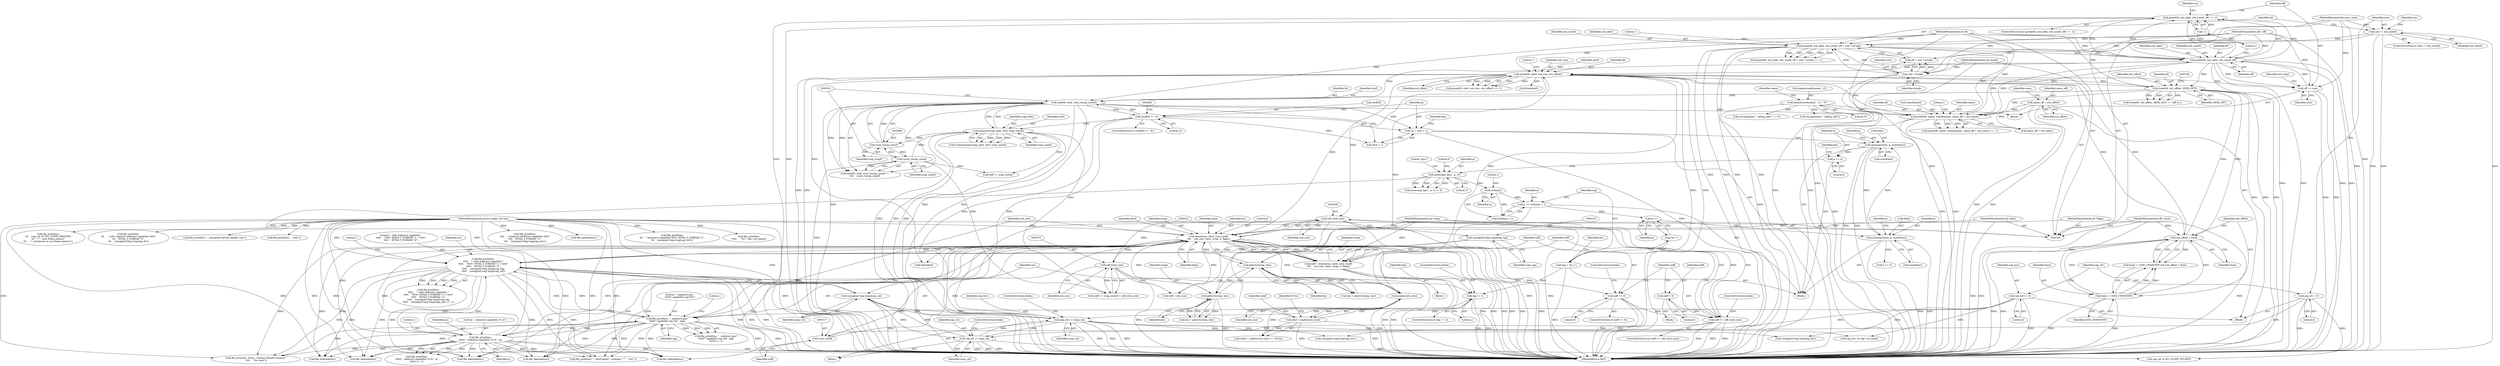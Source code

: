digraph "0_file_445c8fb0ebff85195be94cd9f7e1df89cade5c7f_1@API" {
"1000225" [label="(Call,pread(fd, xsh_addr, xsh_sizeof, off) == -1)"];
"1000226" [label="(Call,pread(fd, xsh_addr, xsh_sizeof, off))"];
"1000191" [label="(Call,pread(fd, name, sizeof(name), name_off + xsh_name))"];
"1000284" [label="(Call,pread(fd, nbuf, xsh_size, xsh_offset))"];
"1000113" [label="(MethodParameterIn,int fd)"];
"1000269" [label="(Call,nbuf = malloc(xsh_size))"];
"1000271" [label="(Call,malloc(xsh_size))"];
"1000307" [label="(Call,(off_t)xsh_size)"];
"1000313" [label="(Call,donote(ms, nbuf, (size_t)noff,\n\t\t\t\t    xsh_size, clazz, swap, 4, flags))"];
"1000515" [label="(Call,file_printf(ms,\n\t\t\t\t\t    \", with unknown capability \"\n\t\t\t\t\t    \"0x%\" INT64_T_FORMAT \"x = 0x%\"\n\t\t\t\t\t    INT64_T_FORMAT \"x\",\n\t\t\t\t\t    (unsigned long long)xcap_tag,\n\t\t\t\t\t    (unsigned long long)xcap_val))"];
"1000480" [label="(Call,file_printf(ms, \", unknown gnu\"\n\t\t\t\t\t\t\" capability tag %d\", tag))"];
"1000438" [label="(Call,file_printf(ms,\n\t\t\t\t\t\t\", unknown capability %.3s\", p))"];
"1000110" [label="(MethodParameterIn,struct magic_set *ms)"];
"1000430" [label="(Call,memcmp(\"gnu\", p, 3))"];
"1000420" [label="(Call,p += 4)"];
"1000414" [label="(Call,memcpy(&len, p, sizeof(len)))"];
"1000459" [label="(Call,memcpy(&len, p, sizeof(len)))"];
"1000457" [label="(Call,p++)"];
"1000448" [label="(Call,p += strlen(p) + 1)"];
"1000451" [label="(Call,strlen(p))"];
"1000407" [label="(Call,*p = cbuf + 1)"];
"1000400" [label="(Call,cbuf[0] == 'A')"];
"1000384" [label="(Call,read(fd, cbuf, (size_t)xcap_sizeof))"];
"1000351" [label="(Call,lseek(fd, xsh_offset, SEEK_SET))"];
"1000257" [label="(Call,xsh_offset > fsize)"];
"1000254" [label="(Call,fsize != SIZE_UNKNOWN)"];
"1000117" [label="(MethodParameterIn,off_t fsize)"];
"1000493" [label="(Call,memcpy(xcap_addr, cbuf, xcap_sizeof))"];
"1000390" [label="(Call,(ssize_t)xcap_sizeof)"];
"1000387" [label="(Call,(size_t)xcap_sizeof)"];
"1000474" [label="(Call,tag != 1)"];
"1000454" [label="(Call,tag = *p++)"];
"1000518" [label="(Call,(unsigned long long)xcap_tag)"];
"1000521" [label="(Call,(unsigned long long)xcap_val)"];
"1000503" [label="(Call,cap_hw1 |= xcap_val)"];
"1000137" [label="(Call,cap_hw1 = 0)"];
"1000508" [label="(Call,cap_sf1 |= xcap_val)"];
"1000141" [label="(Call,cap_sf1 = 0)"];
"1000316" [label="(Call,(size_t)noff)"];
"1000305" [label="(Call,noff >= (off_t)xsh_size)"];
"1000325" [label="(Call,noff == 0)"];
"1000311" [label="(Call,noff = donote(ms, nbuf, (size_t)noff,\n\t\t\t\t    xsh_size, clazz, swap, 4, flags))"];
"1000299" [label="(Call,noff = 0)"];
"1000111" [label="(MethodParameterIn,int clazz)"];
"1000425" [label="(Call,getu32(swap, len))"];
"1000470" [label="(Call,getu32(swap, len))"];
"1000112" [label="(MethodParameterIn,int swap)"];
"1000118" [label="(MethodParameterIn,int *flags)"];
"1000378" [label="(Call,(off_t)xsh_size)"];
"1000164" [label="(Call,pread(fd, xsh_addr, xsh_sizeof, off + size * strtab))"];
"1000146" [label="(Call,size != xsh_sizeof)"];
"1000116" [label="(MethodParameterIn,size_t size)"];
"1000114" [label="(MethodParameterIn,off_t off)"];
"1000170" [label="(Call,size * strtab)"];
"1000120" [label="(MethodParameterIn,int strtab)"];
"1000207" [label="(Call,name[sizeof(name) - 1] = '\0')"];
"1000181" [label="(Call,name_off = xsh_offset)"];
"1000239" [label="(Call,off += size)"];
"1000231" [label="(Call,-1)"];
"1000305" [label="(Call,noff >= (off_t)xsh_size)"];
"1000448" [label="(Call,p += strlen(p) + 1)"];
"1000491" [label="(Call,(void)memcpy(xcap_addr, cbuf, xcap_sizeof))"];
"1000316" [label="(Call,(size_t)noff)"];
"1000111" [label="(MethodParameterIn,int clazz)"];
"1000230" [label="(Identifier,off)"];
"1000321" [label="(Identifier,swap)"];
"1000480" [label="(Call,file_printf(ms, \", unknown gnu\"\n\t\t\t\t\t\t\" capability tag %d\", tag))"];
"1000153" [label="(Identifier,ms)"];
"1000235" [label="(Identifier,ms)"];
"1000350" [label="(Call,lseek(fd, xsh_offset, SEEK_SET) == (off_t)-1)"];
"1000114" [label="(MethodParameterIn,off_t off)"];
"1000645" [label="(Call,file_printf(ms,\n\t\t\t    \" hardware capability 0x%\" INT64_T_FORMAT \"x\",\n\t\t\t    (unsigned long long)cap_hw1))"];
"1000699" [label="(MethodReturn,RET)"];
"1000485" [label="(Literal,1)"];
"1000493" [label="(Call,memcpy(xcap_addr, cbuf, xcap_sizeof))"];
"1000472" [label="(Identifier,len)"];
"1000458" [label="(Identifier,p)"];
"1000225" [label="(Call,pread(fd, xsh_addr, xsh_sizeof, off) == -1)"];
"1000608" [label="(Call,file_printf(ms,\n\t\t\t\t\t    \" %s\", cdp->cd_name))"];
"1000360" [label="(Call,file_badseek(ms))"];
"1000496" [label="(Identifier,xcap_sizeof)"];
"1000534" [label="(Call,coff = xsh_size)"];
"1000375" [label="(Call,coff += xcap_sizeof)"];
"1000454" [label="(Call,tag = *p++)"];
"1000400" [label="(Call,cbuf[0] == 'A')"];
"1000506" [label="(ControlStructure,break;)"];
"1000326" [label="(Identifier,noff)"];
"1000116" [label="(MethodParameterIn,size_t size)"];
"1000171" [label="(Identifier,size)"];
"1000216" [label="(Call,strcmp(name, \".debug_info\") == 0)"];
"1000288" [label="(Identifier,xsh_offset)"];
"1000443" [label="(Literal,1)"];
"1000234" [label="(Call,file_badread(ms))"];
"1000354" [label="(Identifier,SEEK_SET)"];
"1000415" [label="(Call,&len)"];
"1000217" [label="(Call,strcmp(name, \".debug_info\"))"];
"1000240" [label="(Identifier,off)"];
"1000460" [label="(Call,&len)"];
"1000265" [label="(Block,)"];
"1000172" [label="(Identifier,strtab)"];
"1000453" [label="(Literal,1)"];
"1000318" [label="(Identifier,noff)"];
"1000268" [label="(Call,(nbuf = malloc(xsh_size)) == NULL)"];
"1000304" [label="(ControlStructure,if (noff >= (off_t)xsh_size))"];
"1000422" [label="(Literal,4)"];
"1000462" [label="(Identifier,p)"];
"1000232" [label="(Literal,1)"];
"1000285" [label="(Identifier,fd)"];
"1000471" [label="(Identifier,swap)"];
"1000193" [label="(Identifier,name)"];
"1000431" [label="(Literal,\"gnu\")"];
"1000520" [label="(Identifier,xcap_tag)"];
"1000514" [label="(Call,file_printf(ms,\n\t\t\t\t\t    \", with unknown capability \"\n\t\t\t\t\t    \"0x%\" INT64_T_FORMAT \"x = 0x%\"\n\t\t\t\t\t    INT64_T_FORMAT \"x\",\n\t\t\t\t\t    (unsigned long long)xcap_tag,\n\t\t\t\t\t    (unsigned long long)xcap_val) == -1)"];
"1000494" [label="(Identifier,xcap_addr)"];
"1000666" [label="(Call,file_printf(ms,\n\t\t\t    (cap_sf1 & SF1_SUNW_FPKNWN)\n\t\t\t    ? \", uses frame pointer\"\n\t\t\t    : \", not known to use frame pointer\"))"];
"1000392" [label="(Identifier,xcap_sizeof)"];
"1000510" [label="(Identifier,xcap_val)"];
"1000255" [label="(Identifier,fsize)"];
"1000145" [label="(ControlStructure,if (size != xsh_sizeof))"];
"1000686" [label="(Call,file_printf(ms,\n\t\t\t    \", with unknown software capability 0x%\"\n\t\t\t    INT64_T_FORMAT \"x\",\n\t\t\t    (unsigned long long)cap_sf1))"];
"1000648" [label="(Call,(unsigned long long)cap_hw1)"];
"1000228" [label="(Identifier,xsh_addr)"];
"1000269" [label="(Call,nbuf = malloc(xsh_size))"];
"1000378" [label="(Call,(off_t)xsh_size)"];
"1000543" [label="(Call,file_printf(ms, \", %sstripped\", stripped ? \"\" : \"not \"))"];
"1000258" [label="(Identifier,xsh_offset)"];
"1000455" [label="(Identifier,tag)"];
"1000473" [label="(ControlStructure,if (tag != 1))"];
"1000389" [label="(Identifier,xcap_sizeof)"];
"1000147" [label="(Identifier,size)"];
"1000142" [label="(Identifier,cap_sf1)"];
"1000118" [label="(MethodParameterIn,int *flags)"];
"1000320" [label="(Identifier,clazz)"];
"1000420" [label="(Call,p += 4)"];
"1000383" [label="(Call,read(fd, cbuf, (size_t)xcap_sizeof) !=\n\t\t\t\t    (ssize_t)xcap_sizeof)"];
"1000113" [label="(MethodParameterIn,int fd)"];
"1000329" [label="(Call,free(nbuf))"];
"1000386" [label="(Identifier,cbuf)"];
"1000272" [label="(Identifier,xsh_size)"];
"1000229" [label="(Identifier,xsh_sizeof)"];
"1000110" [label="(MethodParameterIn,struct magic_set *ms)"];
"1000461" [label="(Identifier,len)"];
"1000208" [label="(Call,name[sizeof(name) - 1])"];
"1000490" [label="(ControlStructure,break;)"];
"1000457" [label="(Call,p++)"];
"1000429" [label="(Call,memcmp(\"gnu\", p, 3) != 0)"];
"1000183" [label="(Identifier,xsh_offset)"];
"1000112" [label="(MethodParameterIn,int swap)"];
"1000241" [label="(Identifier,size)"];
"1000495" [label="(Identifier,cbuf)"];
"1000517" [label="(Literal,\", with unknown capability \"\n\t\t\t\t\t    \"0x%\" INT64_T_FORMAT \"x = 0x%\"\n\t\t\t\t\t    INT64_T_FORMAT \"x\")"];
"1000511" [label="(ControlStructure,break;)"];
"1000271" [label="(Call,malloc(xsh_size))"];
"1000303" [label="(Block,)"];
"1000299" [label="(Call,noff = 0)"];
"1000192" [label="(Identifier,fd)"];
"1000314" [label="(Identifier,ms)"];
"1000390" [label="(Call,(ssize_t)xcap_sizeof)"];
"1000660" [label="(Call,cap_sf1 & SF1_SUNW_FPUSED)"];
"1000165" [label="(Identifier,fd)"];
"1000322" [label="(Literal,4)"];
"1000504" [label="(Identifier,cap_hw1)"];
"1000166" [label="(Identifier,xsh_addr)"];
"1000139" [label="(Literal,0)"];
"1000310" [label="(ControlStructure,break;)"];
"1000315" [label="(Identifier,nbuf)"];
"1000421" [label="(Identifier,p)"];
"1000324" [label="(ControlStructure,if (noff == 0))"];
"1000438" [label="(Call,file_printf(ms,\n\t\t\t\t\t\t\", unknown capability %.3s\", p))"];
"1000270" [label="(Identifier,nbuf)"];
"1000451" [label="(Call,strlen(p))"];
"1000466" [label="(Identifier,p)"];
"1000425" [label="(Call,getu32(swap, len))"];
"1000452" [label="(Identifier,p)"];
"1000273" [label="(Identifier,NULL)"];
"1000231" [label="(Call,-1)"];
"1000405" [label="(Block,)"];
"1000182" [label="(Identifier,name_off)"];
"1000214" [label="(Literal,'\0')"];
"1000309" [label="(Identifier,xsh_size)"];
"1000323" [label="(Identifier,flags)"];
"1000194" [label="(Call,sizeof(name))"];
"1000407" [label="(Call,*p = cbuf + 1)"];
"1000353" [label="(Identifier,xsh_offset)"];
"1000284" [label="(Call,pread(fd, nbuf, xsh_size, xsh_offset))"];
"1000409" [label="(Call,cbuf + 1)"];
"1000416" [label="(Identifier,len)"];
"1000174" [label="(Literal,1)"];
"1000196" [label="(Call,name_off + xsh_name)"];
"1000152" [label="(Call,file_printf(ms, \", corrupted section header size\"))"];
"1000202" [label="(Call,file_badread(ms))"];
"1000424" [label="(Identifier,len)"];
"1000456" [label="(Call,*p++)"];
"1000474" [label="(Call,tag != 1)"];
"1000475" [label="(Identifier,tag)"];
"1000185" [label="(Identifier,num)"];
"1000583" [label="(Call,file_printf(ms, \", uses\"))"];
"1000168" [label="(Call,off + size * strtab)"];
"1000292" [label="(Call,file_badread(ms))"];
"1000463" [label="(Call,sizeof(len))"];
"1000259" [label="(Identifier,fsize)"];
"1000499" [label="(Block,)"];
"1000188" [label="(Block,)"];
"1000630" [label="(Call,file_printf(ms,\n\t\t\t\t    \" unknown hardware capability 0x%\"\n\t\t\t\t    INT64_T_FORMAT \"x\",\n\t\t\t\t    (unsigned long long)cap_hw1))"];
"1000283" [label="(Call,pread(fd, nbuf, xsh_size, xsh_offset) == -1)"];
"1000301" [label="(Literal,0)"];
"1000470" [label="(Call,getu32(swap, len))"];
"1000600" [label="(Call,cap_hw1 & cdp->cd_mask)"];
"1000294" [label="(Call,free(nbuf))"];
"1000254" [label="(Call,fsize != SIZE_UNKNOWN)"];
"1000439" [label="(Identifier,ms)"];
"1000633" [label="(Call,(unsigned long long)cap_hw1)"];
"1000408" [label="(Identifier,p)"];
"1000190" [label="(Call,pread(fd, name, sizeof(name), name_off + xsh_name) == -1)"];
"1000226" [label="(Call,pread(fd, xsh_addr, xsh_sizeof, off))"];
"1000311" [label="(Call,noff = donote(ms, nbuf, (size_t)noff,\n\t\t\t\t    xsh_size, clazz, swap, 4, flags))"];
"1000387" [label="(Call,(size_t)xcap_sizeof)"];
"1000191" [label="(Call,pread(fd, name, sizeof(name), name_off + xsh_name))"];
"1000437" [label="(Call,file_printf(ms,\n\t\t\t\t\t\t\", unknown capability %.3s\", p)\n\t\t\t\t\t\t== -1)"];
"1000465" [label="(Call,p += 4)"];
"1000385" [label="(Identifier,fd)"];
"1000433" [label="(Literal,3)"];
"1000121" [label="(Block,)"];
"1000141" [label="(Call,cap_sf1 = 0)"];
"1000207" [label="(Call,name[sizeof(name) - 1] = '\0')"];
"1000401" [label="(Call,cbuf[0])"];
"1000120" [label="(MethodParameterIn,int strtab)"];
"1000483" [label="(Identifier,tag)"];
"1000525" [label="(Literal,1)"];
"1000256" [label="(Identifier,SIZE_UNKNOWN)"];
"1000325" [label="(Call,noff == 0)"];
"1000218" [label="(Identifier,name)"];
"1000224" [label="(ControlStructure,if (pread(fd, xsh_addr, xsh_sizeof, off) == -1))"];
"1000239" [label="(Call,off += size)"];
"1000523" [label="(Identifier,xcap_val)"];
"1000275" [label="(Call,file_error(ms, errno, \"Cannot allocate memory\"\n \t\t\t\t    \" for note\"))"];
"1000351" [label="(Call,lseek(fd, xsh_offset, SEEK_SET))"];
"1000516" [label="(Identifier,ms)"];
"1000181" [label="(Call,name_off = xsh_offset)"];
"1000138" [label="(Identifier,cap_hw1)"];
"1000227" [label="(Identifier,fd)"];
"1000167" [label="(Identifier,xsh_sizeof)"];
"1000253" [label="(Call,fsize != SIZE_UNKNOWN && xsh_offset > fsize)"];
"1000243" [label="(Identifier,xsh_type)"];
"1000290" [label="(Literal,1)"];
"1000394" [label="(Call,file_badread(ms))"];
"1000426" [label="(Identifier,swap)"];
"1000479" [label="(Call,file_printf(ms, \", unknown gnu\"\n\t\t\t\t\t\t\" capability tag %d\", tag)\n\t\t\t\t\t\t== -1)"];
"1000404" [label="(Literal,'A')"];
"1000352" [label="(Identifier,fd)"];
"1000440" [label="(Literal,\", unknown capability %.3s\")"];
"1000176" [label="(Call,file_badread(ms))"];
"1000380" [label="(Identifier,xsh_size)"];
"1000257" [label="(Call,xsh_offset > fsize)"];
"1000148" [label="(Identifier,xsh_sizeof)"];
"1000459" [label="(Call,memcpy(&len, p, sizeof(len)))"];
"1000449" [label="(Identifier,p)"];
"1000163" [label="(Call,pread(fd, xsh_addr, xsh_sizeof, off + size * strtab) == -1)"];
"1000482" [label="(Literal,\", unknown gnu\"\n\t\t\t\t\t\t\" capability tag %d\")"];
"1000414" [label="(Call,memcpy(&len, p, sizeof(len)))"];
"1000521" [label="(Call,(unsigned long long)xcap_val)"];
"1000327" [label="(Literal,0)"];
"1000117" [label="(MethodParameterIn,off_t fsize)"];
"1000312" [label="(Identifier,noff)"];
"1000328" [label="(ControlStructure,break;)"];
"1000384" [label="(Call,read(fd, cbuf, (size_t)xcap_sizeof))"];
"1000137" [label="(Call,cap_hw1 = 0)"];
"1000518" [label="(Call,(unsigned long long)xcap_tag)"];
"1000468" [label="(Call,len = getu32(swap, len))"];
"1000313" [label="(Call,donote(ms, nbuf, (size_t)noff,\n\t\t\t\t    xsh_size, clazz, swap, 4, flags))"];
"1000508" [label="(Call,cap_sf1 |= xcap_val)"];
"1000399" [label="(ControlStructure,if (cbuf[0] == 'A'))"];
"1000503" [label="(Call,cap_hw1 |= xcap_val)"];
"1000434" [label="(Literal,0)"];
"1000441" [label="(Identifier,p)"];
"1000509" [label="(Identifier,cap_sf1)"];
"1000300" [label="(Identifier,noff)"];
"1000427" [label="(Identifier,len)"];
"1000319" [label="(Identifier,xsh_size)"];
"1000430" [label="(Call,memcmp(\"gnu\", p, 3))"];
"1000164" [label="(Call,pread(fd, xsh_addr, xsh_sizeof, off + size * strtab))"];
"1000374" [label="(Call,(coff += xcap_sizeof) > (off_t)xsh_size)"];
"1000170" [label="(Call,size * strtab)"];
"1000306" [label="(Identifier,noff)"];
"1000505" [label="(Identifier,xcap_val)"];
"1000423" [label="(Call,len = getu32(swap, len))"];
"1000287" [label="(Identifier,xsh_size)"];
"1000307" [label="(Call,(off_t)xsh_size)"];
"1000200" [label="(Literal,1)"];
"1000432" [label="(Identifier,p)"];
"1000417" [label="(Identifier,p)"];
"1000476" [label="(Literal,1)"];
"1000286" [label="(Identifier,nbuf)"];
"1000450" [label="(Call,strlen(p) + 1)"];
"1000481" [label="(Identifier,ms)"];
"1000515" [label="(Call,file_printf(ms,\n\t\t\t\t\t    \", with unknown capability \"\n\t\t\t\t\t    \"0x%\" INT64_T_FORMAT \"x = 0x%\"\n\t\t\t\t\t    INT64_T_FORMAT \"x\",\n\t\t\t\t\t    (unsigned long long)xcap_tag,\n\t\t\t\t\t    (unsigned long long)xcap_val))"];
"1000418" [label="(Call,sizeof(len))"];
"1000146" [label="(Call,size != xsh_sizeof)"];
"1000143" [label="(Literal,0)"];
"1000225" -> "1000224"  [label="AST: "];
"1000225" -> "1000231"  [label="CFG: "];
"1000226" -> "1000225"  [label="AST: "];
"1000231" -> "1000225"  [label="AST: "];
"1000235" -> "1000225"  [label="CFG: "];
"1000240" -> "1000225"  [label="CFG: "];
"1000225" -> "1000699"  [label="DDG: "];
"1000225" -> "1000699"  [label="DDG: "];
"1000226" -> "1000225"  [label="DDG: "];
"1000226" -> "1000225"  [label="DDG: "];
"1000226" -> "1000225"  [label="DDG: "];
"1000226" -> "1000225"  [label="DDG: "];
"1000231" -> "1000225"  [label="DDG: "];
"1000226" -> "1000230"  [label="CFG: "];
"1000227" -> "1000226"  [label="AST: "];
"1000228" -> "1000226"  [label="AST: "];
"1000229" -> "1000226"  [label="AST: "];
"1000230" -> "1000226"  [label="AST: "];
"1000232" -> "1000226"  [label="CFG: "];
"1000226" -> "1000699"  [label="DDG: "];
"1000226" -> "1000699"  [label="DDG: "];
"1000226" -> "1000699"  [label="DDG: "];
"1000226" -> "1000699"  [label="DDG: "];
"1000226" -> "1000191"  [label="DDG: "];
"1000191" -> "1000226"  [label="DDG: "];
"1000113" -> "1000226"  [label="DDG: "];
"1000164" -> "1000226"  [label="DDG: "];
"1000164" -> "1000226"  [label="DDG: "];
"1000239" -> "1000226"  [label="DDG: "];
"1000114" -> "1000226"  [label="DDG: "];
"1000226" -> "1000239"  [label="DDG: "];
"1000226" -> "1000284"  [label="DDG: "];
"1000226" -> "1000351"  [label="DDG: "];
"1000226" -> "1000384"  [label="DDG: "];
"1000191" -> "1000190"  [label="AST: "];
"1000191" -> "1000196"  [label="CFG: "];
"1000192" -> "1000191"  [label="AST: "];
"1000193" -> "1000191"  [label="AST: "];
"1000194" -> "1000191"  [label="AST: "];
"1000196" -> "1000191"  [label="AST: "];
"1000200" -> "1000191"  [label="CFG: "];
"1000191" -> "1000699"  [label="DDG: "];
"1000191" -> "1000699"  [label="DDG: "];
"1000191" -> "1000699"  [label="DDG: "];
"1000191" -> "1000190"  [label="DDG: "];
"1000191" -> "1000190"  [label="DDG: "];
"1000191" -> "1000190"  [label="DDG: "];
"1000284" -> "1000191"  [label="DDG: "];
"1000351" -> "1000191"  [label="DDG: "];
"1000384" -> "1000191"  [label="DDG: "];
"1000164" -> "1000191"  [label="DDG: "];
"1000113" -> "1000191"  [label="DDG: "];
"1000207" -> "1000191"  [label="DDG: "];
"1000181" -> "1000191"  [label="DDG: "];
"1000284" -> "1000283"  [label="AST: "];
"1000284" -> "1000288"  [label="CFG: "];
"1000285" -> "1000284"  [label="AST: "];
"1000286" -> "1000284"  [label="AST: "];
"1000287" -> "1000284"  [label="AST: "];
"1000288" -> "1000284"  [label="AST: "];
"1000290" -> "1000284"  [label="CFG: "];
"1000284" -> "1000699"  [label="DDG: "];
"1000284" -> "1000699"  [label="DDG: "];
"1000284" -> "1000699"  [label="DDG: "];
"1000284" -> "1000699"  [label="DDG: "];
"1000284" -> "1000257"  [label="DDG: "];
"1000284" -> "1000283"  [label="DDG: "];
"1000284" -> "1000283"  [label="DDG: "];
"1000284" -> "1000283"  [label="DDG: "];
"1000284" -> "1000283"  [label="DDG: "];
"1000113" -> "1000284"  [label="DDG: "];
"1000269" -> "1000284"  [label="DDG: "];
"1000271" -> "1000284"  [label="DDG: "];
"1000351" -> "1000284"  [label="DDG: "];
"1000257" -> "1000284"  [label="DDG: "];
"1000284" -> "1000294"  [label="DDG: "];
"1000284" -> "1000307"  [label="DDG: "];
"1000284" -> "1000313"  [label="DDG: "];
"1000284" -> "1000329"  [label="DDG: "];
"1000284" -> "1000351"  [label="DDG: "];
"1000113" -> "1000109"  [label="AST: "];
"1000113" -> "1000699"  [label="DDG: "];
"1000113" -> "1000164"  [label="DDG: "];
"1000113" -> "1000351"  [label="DDG: "];
"1000113" -> "1000384"  [label="DDG: "];
"1000269" -> "1000268"  [label="AST: "];
"1000269" -> "1000271"  [label="CFG: "];
"1000270" -> "1000269"  [label="AST: "];
"1000271" -> "1000269"  [label="AST: "];
"1000273" -> "1000269"  [label="CFG: "];
"1000269" -> "1000699"  [label="DDG: "];
"1000269" -> "1000699"  [label="DDG: "];
"1000269" -> "1000268"  [label="DDG: "];
"1000271" -> "1000269"  [label="DDG: "];
"1000271" -> "1000272"  [label="CFG: "];
"1000272" -> "1000271"  [label="AST: "];
"1000271" -> "1000699"  [label="DDG: "];
"1000271" -> "1000268"  [label="DDG: "];
"1000307" -> "1000271"  [label="DDG: "];
"1000313" -> "1000271"  [label="DDG: "];
"1000378" -> "1000271"  [label="DDG: "];
"1000307" -> "1000305"  [label="AST: "];
"1000307" -> "1000309"  [label="CFG: "];
"1000308" -> "1000307"  [label="AST: "];
"1000309" -> "1000307"  [label="AST: "];
"1000305" -> "1000307"  [label="CFG: "];
"1000307" -> "1000699"  [label="DDG: "];
"1000307" -> "1000305"  [label="DDG: "];
"1000313" -> "1000307"  [label="DDG: "];
"1000307" -> "1000313"  [label="DDG: "];
"1000307" -> "1000378"  [label="DDG: "];
"1000307" -> "1000534"  [label="DDG: "];
"1000313" -> "1000311"  [label="AST: "];
"1000313" -> "1000323"  [label="CFG: "];
"1000314" -> "1000313"  [label="AST: "];
"1000315" -> "1000313"  [label="AST: "];
"1000316" -> "1000313"  [label="AST: "];
"1000319" -> "1000313"  [label="AST: "];
"1000320" -> "1000313"  [label="AST: "];
"1000321" -> "1000313"  [label="AST: "];
"1000322" -> "1000313"  [label="AST: "];
"1000323" -> "1000313"  [label="AST: "];
"1000311" -> "1000313"  [label="CFG: "];
"1000313" -> "1000699"  [label="DDG: "];
"1000313" -> "1000699"  [label="DDG: "];
"1000313" -> "1000699"  [label="DDG: "];
"1000313" -> "1000699"  [label="DDG: "];
"1000313" -> "1000699"  [label="DDG: "];
"1000313" -> "1000699"  [label="DDG: "];
"1000313" -> "1000202"  [label="DDG: "];
"1000313" -> "1000234"  [label="DDG: "];
"1000313" -> "1000275"  [label="DDG: "];
"1000313" -> "1000292"  [label="DDG: "];
"1000313" -> "1000311"  [label="DDG: "];
"1000313" -> "1000311"  [label="DDG: "];
"1000313" -> "1000311"  [label="DDG: "];
"1000313" -> "1000311"  [label="DDG: "];
"1000313" -> "1000311"  [label="DDG: "];
"1000313" -> "1000311"  [label="DDG: "];
"1000313" -> "1000311"  [label="DDG: "];
"1000313" -> "1000311"  [label="DDG: "];
"1000515" -> "1000313"  [label="DDG: "];
"1000480" -> "1000313"  [label="DDG: "];
"1000438" -> "1000313"  [label="DDG: "];
"1000110" -> "1000313"  [label="DDG: "];
"1000316" -> "1000313"  [label="DDG: "];
"1000111" -> "1000313"  [label="DDG: "];
"1000425" -> "1000313"  [label="DDG: "];
"1000470" -> "1000313"  [label="DDG: "];
"1000112" -> "1000313"  [label="DDG: "];
"1000118" -> "1000313"  [label="DDG: "];
"1000313" -> "1000329"  [label="DDG: "];
"1000313" -> "1000360"  [label="DDG: "];
"1000313" -> "1000378"  [label="DDG: "];
"1000313" -> "1000394"  [label="DDG: "];
"1000313" -> "1000425"  [label="DDG: "];
"1000313" -> "1000438"  [label="DDG: "];
"1000313" -> "1000480"  [label="DDG: "];
"1000313" -> "1000515"  [label="DDG: "];
"1000313" -> "1000534"  [label="DDG: "];
"1000313" -> "1000543"  [label="DDG: "];
"1000515" -> "1000514"  [label="AST: "];
"1000515" -> "1000521"  [label="CFG: "];
"1000516" -> "1000515"  [label="AST: "];
"1000517" -> "1000515"  [label="AST: "];
"1000518" -> "1000515"  [label="AST: "];
"1000521" -> "1000515"  [label="AST: "];
"1000525" -> "1000515"  [label="CFG: "];
"1000515" -> "1000699"  [label="DDG: "];
"1000515" -> "1000699"  [label="DDG: "];
"1000515" -> "1000699"  [label="DDG: "];
"1000515" -> "1000202"  [label="DDG: "];
"1000515" -> "1000234"  [label="DDG: "];
"1000515" -> "1000275"  [label="DDG: "];
"1000515" -> "1000292"  [label="DDG: "];
"1000515" -> "1000360"  [label="DDG: "];
"1000515" -> "1000394"  [label="DDG: "];
"1000515" -> "1000438"  [label="DDG: "];
"1000515" -> "1000480"  [label="DDG: "];
"1000515" -> "1000514"  [label="DDG: "];
"1000515" -> "1000514"  [label="DDG: "];
"1000515" -> "1000514"  [label="DDG: "];
"1000515" -> "1000514"  [label="DDG: "];
"1000480" -> "1000515"  [label="DDG: "];
"1000438" -> "1000515"  [label="DDG: "];
"1000110" -> "1000515"  [label="DDG: "];
"1000518" -> "1000515"  [label="DDG: "];
"1000521" -> "1000515"  [label="DDG: "];
"1000515" -> "1000543"  [label="DDG: "];
"1000480" -> "1000479"  [label="AST: "];
"1000480" -> "1000483"  [label="CFG: "];
"1000481" -> "1000480"  [label="AST: "];
"1000482" -> "1000480"  [label="AST: "];
"1000483" -> "1000480"  [label="AST: "];
"1000485" -> "1000480"  [label="CFG: "];
"1000480" -> "1000699"  [label="DDG: "];
"1000480" -> "1000699"  [label="DDG: "];
"1000480" -> "1000202"  [label="DDG: "];
"1000480" -> "1000234"  [label="DDG: "];
"1000480" -> "1000275"  [label="DDG: "];
"1000480" -> "1000292"  [label="DDG: "];
"1000480" -> "1000360"  [label="DDG: "];
"1000480" -> "1000394"  [label="DDG: "];
"1000480" -> "1000438"  [label="DDG: "];
"1000480" -> "1000479"  [label="DDG: "];
"1000480" -> "1000479"  [label="DDG: "];
"1000480" -> "1000479"  [label="DDG: "];
"1000438" -> "1000480"  [label="DDG: "];
"1000110" -> "1000480"  [label="DDG: "];
"1000474" -> "1000480"  [label="DDG: "];
"1000480" -> "1000543"  [label="DDG: "];
"1000438" -> "1000437"  [label="AST: "];
"1000438" -> "1000441"  [label="CFG: "];
"1000439" -> "1000438"  [label="AST: "];
"1000440" -> "1000438"  [label="AST: "];
"1000441" -> "1000438"  [label="AST: "];
"1000443" -> "1000438"  [label="CFG: "];
"1000438" -> "1000699"  [label="DDG: "];
"1000438" -> "1000699"  [label="DDG: "];
"1000438" -> "1000202"  [label="DDG: "];
"1000438" -> "1000234"  [label="DDG: "];
"1000438" -> "1000275"  [label="DDG: "];
"1000438" -> "1000292"  [label="DDG: "];
"1000438" -> "1000360"  [label="DDG: "];
"1000438" -> "1000394"  [label="DDG: "];
"1000438" -> "1000437"  [label="DDG: "];
"1000438" -> "1000437"  [label="DDG: "];
"1000438" -> "1000437"  [label="DDG: "];
"1000110" -> "1000438"  [label="DDG: "];
"1000430" -> "1000438"  [label="DDG: "];
"1000438" -> "1000543"  [label="DDG: "];
"1000110" -> "1000109"  [label="AST: "];
"1000110" -> "1000699"  [label="DDG: "];
"1000110" -> "1000152"  [label="DDG: "];
"1000110" -> "1000176"  [label="DDG: "];
"1000110" -> "1000202"  [label="DDG: "];
"1000110" -> "1000234"  [label="DDG: "];
"1000110" -> "1000275"  [label="DDG: "];
"1000110" -> "1000292"  [label="DDG: "];
"1000110" -> "1000360"  [label="DDG: "];
"1000110" -> "1000394"  [label="DDG: "];
"1000110" -> "1000543"  [label="DDG: "];
"1000110" -> "1000583"  [label="DDG: "];
"1000110" -> "1000608"  [label="DDG: "];
"1000110" -> "1000630"  [label="DDG: "];
"1000110" -> "1000645"  [label="DDG: "];
"1000110" -> "1000666"  [label="DDG: "];
"1000110" -> "1000686"  [label="DDG: "];
"1000430" -> "1000429"  [label="AST: "];
"1000430" -> "1000433"  [label="CFG: "];
"1000431" -> "1000430"  [label="AST: "];
"1000432" -> "1000430"  [label="AST: "];
"1000433" -> "1000430"  [label="AST: "];
"1000434" -> "1000430"  [label="CFG: "];
"1000430" -> "1000429"  [label="DDG: "];
"1000430" -> "1000429"  [label="DDG: "];
"1000430" -> "1000429"  [label="DDG: "];
"1000420" -> "1000430"  [label="DDG: "];
"1000430" -> "1000451"  [label="DDG: "];
"1000420" -> "1000405"  [label="AST: "];
"1000420" -> "1000422"  [label="CFG: "];
"1000421" -> "1000420"  [label="AST: "];
"1000422" -> "1000420"  [label="AST: "];
"1000424" -> "1000420"  [label="CFG: "];
"1000414" -> "1000420"  [label="DDG: "];
"1000414" -> "1000405"  [label="AST: "];
"1000414" -> "1000418"  [label="CFG: "];
"1000415" -> "1000414"  [label="AST: "];
"1000417" -> "1000414"  [label="AST: "];
"1000418" -> "1000414"  [label="AST: "];
"1000421" -> "1000414"  [label="CFG: "];
"1000414" -> "1000699"  [label="DDG: "];
"1000414" -> "1000699"  [label="DDG: "];
"1000459" -> "1000414"  [label="DDG: "];
"1000407" -> "1000414"  [label="DDG: "];
"1000414" -> "1000459"  [label="DDG: "];
"1000459" -> "1000405"  [label="AST: "];
"1000459" -> "1000463"  [label="CFG: "];
"1000460" -> "1000459"  [label="AST: "];
"1000462" -> "1000459"  [label="AST: "];
"1000463" -> "1000459"  [label="AST: "];
"1000466" -> "1000459"  [label="CFG: "];
"1000459" -> "1000699"  [label="DDG: "];
"1000459" -> "1000699"  [label="DDG: "];
"1000457" -> "1000459"  [label="DDG: "];
"1000459" -> "1000465"  [label="DDG: "];
"1000457" -> "1000456"  [label="AST: "];
"1000457" -> "1000458"  [label="CFG: "];
"1000458" -> "1000457"  [label="AST: "];
"1000456" -> "1000457"  [label="CFG: "];
"1000448" -> "1000457"  [label="DDG: "];
"1000448" -> "1000405"  [label="AST: "];
"1000448" -> "1000450"  [label="CFG: "];
"1000449" -> "1000448"  [label="AST: "];
"1000450" -> "1000448"  [label="AST: "];
"1000455" -> "1000448"  [label="CFG: "];
"1000448" -> "1000699"  [label="DDG: "];
"1000451" -> "1000448"  [label="DDG: "];
"1000451" -> "1000450"  [label="AST: "];
"1000451" -> "1000452"  [label="CFG: "];
"1000452" -> "1000451"  [label="AST: "];
"1000453" -> "1000451"  [label="CFG: "];
"1000451" -> "1000450"  [label="DDG: "];
"1000407" -> "1000405"  [label="AST: "];
"1000407" -> "1000409"  [label="CFG: "];
"1000408" -> "1000407"  [label="AST: "];
"1000409" -> "1000407"  [label="AST: "];
"1000416" -> "1000407"  [label="CFG: "];
"1000407" -> "1000699"  [label="DDG: "];
"1000400" -> "1000407"  [label="DDG: "];
"1000384" -> "1000407"  [label="DDG: "];
"1000400" -> "1000399"  [label="AST: "];
"1000400" -> "1000404"  [label="CFG: "];
"1000401" -> "1000400"  [label="AST: "];
"1000404" -> "1000400"  [label="AST: "];
"1000408" -> "1000400"  [label="CFG: "];
"1000492" -> "1000400"  [label="CFG: "];
"1000400" -> "1000699"  [label="DDG: "];
"1000400" -> "1000699"  [label="DDG: "];
"1000400" -> "1000384"  [label="DDG: "];
"1000384" -> "1000400"  [label="DDG: "];
"1000400" -> "1000409"  [label="DDG: "];
"1000400" -> "1000493"  [label="DDG: "];
"1000384" -> "1000383"  [label="AST: "];
"1000384" -> "1000387"  [label="CFG: "];
"1000385" -> "1000384"  [label="AST: "];
"1000386" -> "1000384"  [label="AST: "];
"1000387" -> "1000384"  [label="AST: "];
"1000391" -> "1000384"  [label="CFG: "];
"1000384" -> "1000699"  [label="DDG: "];
"1000384" -> "1000699"  [label="DDG: "];
"1000384" -> "1000699"  [label="DDG: "];
"1000384" -> "1000383"  [label="DDG: "];
"1000384" -> "1000383"  [label="DDG: "];
"1000384" -> "1000383"  [label="DDG: "];
"1000351" -> "1000384"  [label="DDG: "];
"1000493" -> "1000384"  [label="DDG: "];
"1000387" -> "1000384"  [label="DDG: "];
"1000384" -> "1000409"  [label="DDG: "];
"1000384" -> "1000493"  [label="DDG: "];
"1000351" -> "1000350"  [label="AST: "];
"1000351" -> "1000354"  [label="CFG: "];
"1000352" -> "1000351"  [label="AST: "];
"1000353" -> "1000351"  [label="AST: "];
"1000354" -> "1000351"  [label="AST: "];
"1000356" -> "1000351"  [label="CFG: "];
"1000351" -> "1000699"  [label="DDG: "];
"1000351" -> "1000699"  [label="DDG: "];
"1000351" -> "1000699"  [label="DDG: "];
"1000351" -> "1000257"  [label="DDG: "];
"1000351" -> "1000350"  [label="DDG: "];
"1000351" -> "1000350"  [label="DDG: "];
"1000351" -> "1000350"  [label="DDG: "];
"1000257" -> "1000351"  [label="DDG: "];
"1000257" -> "1000253"  [label="AST: "];
"1000257" -> "1000259"  [label="CFG: "];
"1000258" -> "1000257"  [label="AST: "];
"1000259" -> "1000257"  [label="AST: "];
"1000253" -> "1000257"  [label="CFG: "];
"1000257" -> "1000699"  [label="DDG: "];
"1000257" -> "1000699"  [label="DDG: "];
"1000257" -> "1000254"  [label="DDG: "];
"1000257" -> "1000253"  [label="DDG: "];
"1000257" -> "1000253"  [label="DDG: "];
"1000254" -> "1000257"  [label="DDG: "];
"1000117" -> "1000257"  [label="DDG: "];
"1000254" -> "1000253"  [label="AST: "];
"1000254" -> "1000256"  [label="CFG: "];
"1000255" -> "1000254"  [label="AST: "];
"1000256" -> "1000254"  [label="AST: "];
"1000258" -> "1000254"  [label="CFG: "];
"1000253" -> "1000254"  [label="CFG: "];
"1000254" -> "1000699"  [label="DDG: "];
"1000254" -> "1000699"  [label="DDG: "];
"1000254" -> "1000253"  [label="DDG: "];
"1000254" -> "1000253"  [label="DDG: "];
"1000117" -> "1000254"  [label="DDG: "];
"1000117" -> "1000109"  [label="AST: "];
"1000117" -> "1000699"  [label="DDG: "];
"1000493" -> "1000491"  [label="AST: "];
"1000493" -> "1000496"  [label="CFG: "];
"1000494" -> "1000493"  [label="AST: "];
"1000495" -> "1000493"  [label="AST: "];
"1000496" -> "1000493"  [label="AST: "];
"1000491" -> "1000493"  [label="CFG: "];
"1000493" -> "1000699"  [label="DDG: "];
"1000493" -> "1000699"  [label="DDG: "];
"1000493" -> "1000699"  [label="DDG: "];
"1000493" -> "1000374"  [label="DDG: "];
"1000493" -> "1000375"  [label="DDG: "];
"1000493" -> "1000387"  [label="DDG: "];
"1000493" -> "1000491"  [label="DDG: "];
"1000493" -> "1000491"  [label="DDG: "];
"1000493" -> "1000491"  [label="DDG: "];
"1000390" -> "1000493"  [label="DDG: "];
"1000390" -> "1000383"  [label="AST: "];
"1000390" -> "1000392"  [label="CFG: "];
"1000391" -> "1000390"  [label="AST: "];
"1000392" -> "1000390"  [label="AST: "];
"1000383" -> "1000390"  [label="CFG: "];
"1000390" -> "1000699"  [label="DDG: "];
"1000390" -> "1000374"  [label="DDG: "];
"1000390" -> "1000375"  [label="DDG: "];
"1000390" -> "1000387"  [label="DDG: "];
"1000390" -> "1000383"  [label="DDG: "];
"1000387" -> "1000390"  [label="DDG: "];
"1000387" -> "1000389"  [label="CFG: "];
"1000388" -> "1000387"  [label="AST: "];
"1000389" -> "1000387"  [label="AST: "];
"1000474" -> "1000473"  [label="AST: "];
"1000474" -> "1000476"  [label="CFG: "];
"1000475" -> "1000474"  [label="AST: "];
"1000476" -> "1000474"  [label="AST: "];
"1000481" -> "1000474"  [label="CFG: "];
"1000490" -> "1000474"  [label="CFG: "];
"1000474" -> "1000699"  [label="DDG: "];
"1000474" -> "1000699"  [label="DDG: "];
"1000454" -> "1000474"  [label="DDG: "];
"1000454" -> "1000405"  [label="AST: "];
"1000454" -> "1000456"  [label="CFG: "];
"1000455" -> "1000454"  [label="AST: "];
"1000456" -> "1000454"  [label="AST: "];
"1000461" -> "1000454"  [label="CFG: "];
"1000454" -> "1000699"  [label="DDG: "];
"1000518" -> "1000520"  [label="CFG: "];
"1000519" -> "1000518"  [label="AST: "];
"1000520" -> "1000518"  [label="AST: "];
"1000522" -> "1000518"  [label="CFG: "];
"1000518" -> "1000699"  [label="DDG: "];
"1000521" -> "1000523"  [label="CFG: "];
"1000522" -> "1000521"  [label="AST: "];
"1000523" -> "1000521"  [label="AST: "];
"1000521" -> "1000699"  [label="DDG: "];
"1000521" -> "1000503"  [label="DDG: "];
"1000521" -> "1000508"  [label="DDG: "];
"1000503" -> "1000521"  [label="DDG: "];
"1000508" -> "1000521"  [label="DDG: "];
"1000503" -> "1000499"  [label="AST: "];
"1000503" -> "1000505"  [label="CFG: "];
"1000504" -> "1000503"  [label="AST: "];
"1000505" -> "1000503"  [label="AST: "];
"1000506" -> "1000503"  [label="CFG: "];
"1000503" -> "1000699"  [label="DDG: "];
"1000503" -> "1000699"  [label="DDG: "];
"1000503" -> "1000699"  [label="DDG: "];
"1000137" -> "1000503"  [label="DDG: "];
"1000508" -> "1000503"  [label="DDG: "];
"1000503" -> "1000508"  [label="DDG: "];
"1000503" -> "1000600"  [label="DDG: "];
"1000503" -> "1000633"  [label="DDG: "];
"1000503" -> "1000648"  [label="DDG: "];
"1000137" -> "1000121"  [label="AST: "];
"1000137" -> "1000139"  [label="CFG: "];
"1000138" -> "1000137"  [label="AST: "];
"1000139" -> "1000137"  [label="AST: "];
"1000142" -> "1000137"  [label="CFG: "];
"1000137" -> "1000699"  [label="DDG: "];
"1000137" -> "1000600"  [label="DDG: "];
"1000137" -> "1000633"  [label="DDG: "];
"1000137" -> "1000648"  [label="DDG: "];
"1000508" -> "1000499"  [label="AST: "];
"1000508" -> "1000510"  [label="CFG: "];
"1000509" -> "1000508"  [label="AST: "];
"1000510" -> "1000508"  [label="AST: "];
"1000511" -> "1000508"  [label="CFG: "];
"1000508" -> "1000699"  [label="DDG: "];
"1000508" -> "1000699"  [label="DDG: "];
"1000508" -> "1000699"  [label="DDG: "];
"1000141" -> "1000508"  [label="DDG: "];
"1000508" -> "1000660"  [label="DDG: "];
"1000141" -> "1000121"  [label="AST: "];
"1000141" -> "1000143"  [label="CFG: "];
"1000142" -> "1000141"  [label="AST: "];
"1000143" -> "1000141"  [label="AST: "];
"1000147" -> "1000141"  [label="CFG: "];
"1000141" -> "1000699"  [label="DDG: "];
"1000141" -> "1000660"  [label="DDG: "];
"1000316" -> "1000318"  [label="CFG: "];
"1000317" -> "1000316"  [label="AST: "];
"1000318" -> "1000316"  [label="AST: "];
"1000319" -> "1000316"  [label="CFG: "];
"1000305" -> "1000316"  [label="DDG: "];
"1000305" -> "1000304"  [label="AST: "];
"1000306" -> "1000305"  [label="AST: "];
"1000310" -> "1000305"  [label="CFG: "];
"1000312" -> "1000305"  [label="CFG: "];
"1000305" -> "1000699"  [label="DDG: "];
"1000305" -> "1000699"  [label="DDG: "];
"1000305" -> "1000699"  [label="DDG: "];
"1000325" -> "1000305"  [label="DDG: "];
"1000299" -> "1000305"  [label="DDG: "];
"1000325" -> "1000324"  [label="AST: "];
"1000325" -> "1000327"  [label="CFG: "];
"1000326" -> "1000325"  [label="AST: "];
"1000327" -> "1000325"  [label="AST: "];
"1000306" -> "1000325"  [label="CFG: "];
"1000328" -> "1000325"  [label="CFG: "];
"1000325" -> "1000699"  [label="DDG: "];
"1000325" -> "1000699"  [label="DDG: "];
"1000311" -> "1000325"  [label="DDG: "];
"1000311" -> "1000303"  [label="AST: "];
"1000312" -> "1000311"  [label="AST: "];
"1000326" -> "1000311"  [label="CFG: "];
"1000311" -> "1000699"  [label="DDG: "];
"1000299" -> "1000265"  [label="AST: "];
"1000299" -> "1000301"  [label="CFG: "];
"1000300" -> "1000299"  [label="AST: "];
"1000301" -> "1000299"  [label="AST: "];
"1000306" -> "1000299"  [label="CFG: "];
"1000111" -> "1000109"  [label="AST: "];
"1000111" -> "1000699"  [label="DDG: "];
"1000425" -> "1000423"  [label="AST: "];
"1000425" -> "1000427"  [label="CFG: "];
"1000426" -> "1000425"  [label="AST: "];
"1000427" -> "1000425"  [label="AST: "];
"1000423" -> "1000425"  [label="CFG: "];
"1000425" -> "1000699"  [label="DDG: "];
"1000425" -> "1000423"  [label="DDG: "];
"1000425" -> "1000423"  [label="DDG: "];
"1000470" -> "1000425"  [label="DDG: "];
"1000112" -> "1000425"  [label="DDG: "];
"1000425" -> "1000470"  [label="DDG: "];
"1000470" -> "1000468"  [label="AST: "];
"1000470" -> "1000472"  [label="CFG: "];
"1000471" -> "1000470"  [label="AST: "];
"1000472" -> "1000470"  [label="AST: "];
"1000468" -> "1000470"  [label="CFG: "];
"1000470" -> "1000699"  [label="DDG: "];
"1000470" -> "1000468"  [label="DDG: "];
"1000470" -> "1000468"  [label="DDG: "];
"1000112" -> "1000470"  [label="DDG: "];
"1000112" -> "1000109"  [label="AST: "];
"1000112" -> "1000699"  [label="DDG: "];
"1000118" -> "1000109"  [label="AST: "];
"1000118" -> "1000699"  [label="DDG: "];
"1000378" -> "1000374"  [label="AST: "];
"1000378" -> "1000380"  [label="CFG: "];
"1000379" -> "1000378"  [label="AST: "];
"1000380" -> "1000378"  [label="AST: "];
"1000374" -> "1000378"  [label="CFG: "];
"1000378" -> "1000699"  [label="DDG: "];
"1000378" -> "1000374"  [label="DDG: "];
"1000378" -> "1000534"  [label="DDG: "];
"1000164" -> "1000163"  [label="AST: "];
"1000164" -> "1000168"  [label="CFG: "];
"1000165" -> "1000164"  [label="AST: "];
"1000166" -> "1000164"  [label="AST: "];
"1000167" -> "1000164"  [label="AST: "];
"1000168" -> "1000164"  [label="AST: "];
"1000174" -> "1000164"  [label="CFG: "];
"1000164" -> "1000699"  [label="DDG: "];
"1000164" -> "1000699"  [label="DDG: "];
"1000164" -> "1000699"  [label="DDG: "];
"1000164" -> "1000699"  [label="DDG: "];
"1000164" -> "1000163"  [label="DDG: "];
"1000164" -> "1000163"  [label="DDG: "];
"1000164" -> "1000163"  [label="DDG: "];
"1000164" -> "1000163"  [label="DDG: "];
"1000146" -> "1000164"  [label="DDG: "];
"1000114" -> "1000164"  [label="DDG: "];
"1000170" -> "1000164"  [label="DDG: "];
"1000170" -> "1000164"  [label="DDG: "];
"1000146" -> "1000145"  [label="AST: "];
"1000146" -> "1000148"  [label="CFG: "];
"1000147" -> "1000146"  [label="AST: "];
"1000148" -> "1000146"  [label="AST: "];
"1000153" -> "1000146"  [label="CFG: "];
"1000165" -> "1000146"  [label="CFG: "];
"1000146" -> "1000699"  [label="DDG: "];
"1000146" -> "1000699"  [label="DDG: "];
"1000146" -> "1000699"  [label="DDG: "];
"1000116" -> "1000146"  [label="DDG: "];
"1000146" -> "1000170"  [label="DDG: "];
"1000116" -> "1000109"  [label="AST: "];
"1000116" -> "1000699"  [label="DDG: "];
"1000116" -> "1000170"  [label="DDG: "];
"1000116" -> "1000239"  [label="DDG: "];
"1000114" -> "1000109"  [label="AST: "];
"1000114" -> "1000699"  [label="DDG: "];
"1000114" -> "1000168"  [label="DDG: "];
"1000114" -> "1000239"  [label="DDG: "];
"1000170" -> "1000168"  [label="AST: "];
"1000170" -> "1000172"  [label="CFG: "];
"1000171" -> "1000170"  [label="AST: "];
"1000172" -> "1000170"  [label="AST: "];
"1000168" -> "1000170"  [label="CFG: "];
"1000170" -> "1000699"  [label="DDG: "];
"1000170" -> "1000699"  [label="DDG: "];
"1000170" -> "1000168"  [label="DDG: "];
"1000170" -> "1000168"  [label="DDG: "];
"1000120" -> "1000170"  [label="DDG: "];
"1000170" -> "1000239"  [label="DDG: "];
"1000120" -> "1000109"  [label="AST: "];
"1000120" -> "1000699"  [label="DDG: "];
"1000207" -> "1000188"  [label="AST: "];
"1000207" -> "1000214"  [label="CFG: "];
"1000208" -> "1000207"  [label="AST: "];
"1000214" -> "1000207"  [label="AST: "];
"1000218" -> "1000207"  [label="CFG: "];
"1000207" -> "1000699"  [label="DDG: "];
"1000207" -> "1000216"  [label="DDG: "];
"1000207" -> "1000217"  [label="DDG: "];
"1000181" -> "1000121"  [label="AST: "];
"1000181" -> "1000183"  [label="CFG: "];
"1000182" -> "1000181"  [label="AST: "];
"1000183" -> "1000181"  [label="AST: "];
"1000185" -> "1000181"  [label="CFG: "];
"1000181" -> "1000699"  [label="DDG: "];
"1000181" -> "1000699"  [label="DDG: "];
"1000181" -> "1000196"  [label="DDG: "];
"1000239" -> "1000188"  [label="AST: "];
"1000239" -> "1000241"  [label="CFG: "];
"1000240" -> "1000239"  [label="AST: "];
"1000241" -> "1000239"  [label="AST: "];
"1000243" -> "1000239"  [label="CFG: "];
"1000239" -> "1000699"  [label="DDG: "];
"1000239" -> "1000699"  [label="DDG: "];
"1000231" -> "1000232"  [label="CFG: "];
"1000232" -> "1000231"  [label="AST: "];
}
